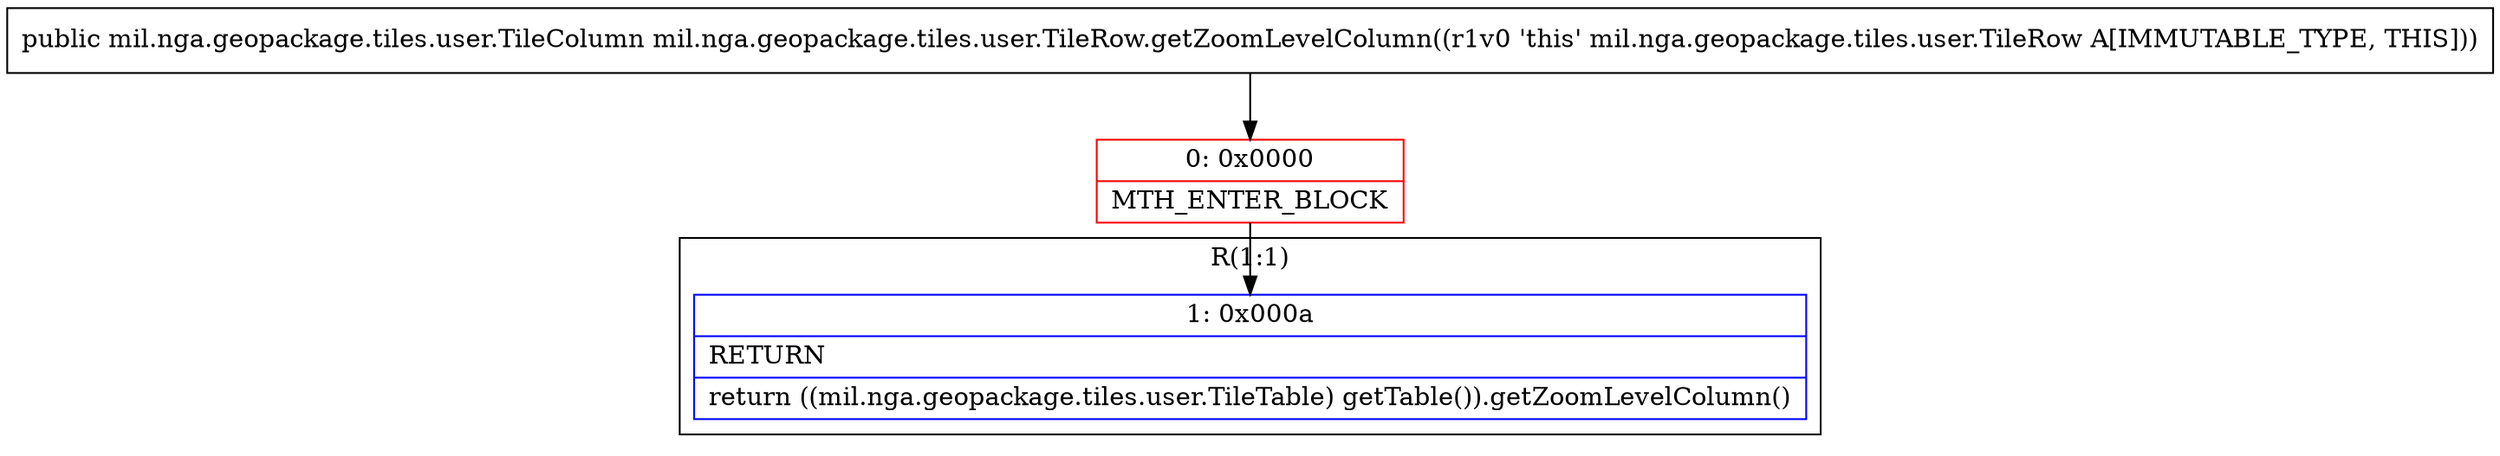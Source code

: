 digraph "CFG formil.nga.geopackage.tiles.user.TileRow.getZoomLevelColumn()Lmil\/nga\/geopackage\/tiles\/user\/TileColumn;" {
subgraph cluster_Region_1692916816 {
label = "R(1:1)";
node [shape=record,color=blue];
Node_1 [shape=record,label="{1\:\ 0x000a|RETURN\l|return ((mil.nga.geopackage.tiles.user.TileTable) getTable()).getZoomLevelColumn()\l}"];
}
Node_0 [shape=record,color=red,label="{0\:\ 0x0000|MTH_ENTER_BLOCK\l}"];
MethodNode[shape=record,label="{public mil.nga.geopackage.tiles.user.TileColumn mil.nga.geopackage.tiles.user.TileRow.getZoomLevelColumn((r1v0 'this' mil.nga.geopackage.tiles.user.TileRow A[IMMUTABLE_TYPE, THIS])) }"];
MethodNode -> Node_0;
Node_0 -> Node_1;
}

